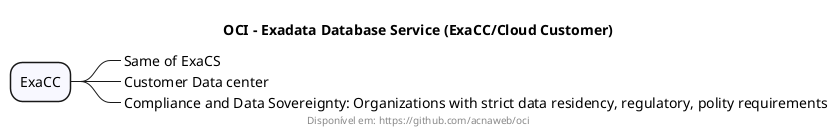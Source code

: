 @startmindmap

title "OCI - Exadata Database Service (ExaCC/Cloud Customer)"
footer Disponível em: https://github.com/acnaweb/oci

*[#F8F8FF] ExaCC

**_ Same of ExaCS
**_ Customer Data center
**_ Compliance and Data Sovereignty: Organizations with strict data residency, regulatory, polity requirements

@endmindmap
